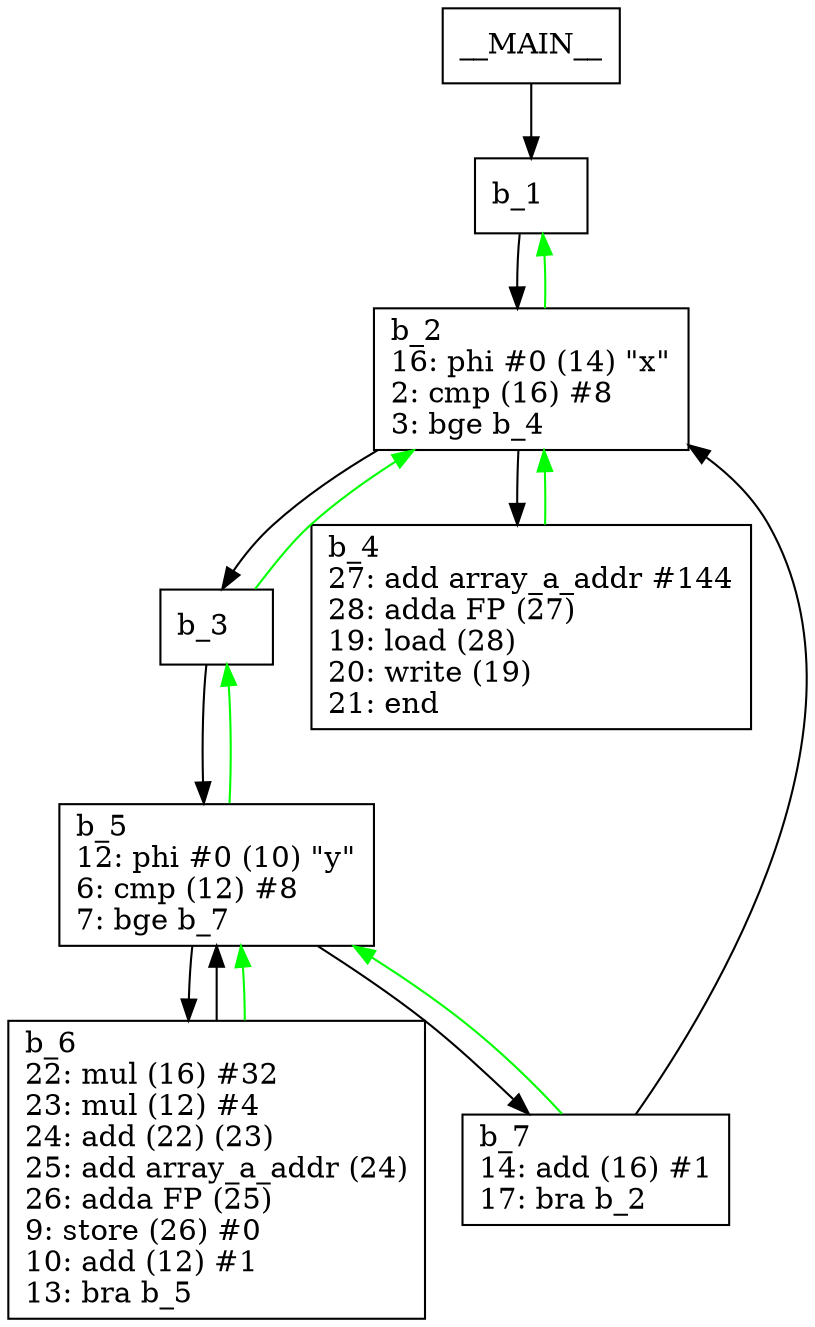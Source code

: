 digraph Computation {
node [shape=box];
__MAIN__ -> b_1;
b_1 [label="b_1\l"]
b_1 -> b_2;
b_2 [label="b_2\l16: phi #0 (14) \"x\"\l2: cmp (16) #8\l3: bge b_4\l"]
b_2 -> b_3;
b_3 [label="b_3\l"]
b_3 -> b_5;
b_5 [label="b_5\l12: phi #0 (10) \"y\"\l6: cmp (12) #8\l7: bge b_7\l"]
b_5 -> b_6;
b_6 [label="b_6\l22: mul (16) #32\l23: mul (12) #4\l24: add (22) (23)\l25: add array_a_addr (24)\l26: adda FP (25)\l9: store (26) #0\l10: add (12) #1\l13: bra b_5\l"]
b_6 -> b_5;
b_6 -> b_5[color="green"];
b_5 -> b_7;
b_7 [label="b_7\l14: add (16) #1\l17: bra b_2\l"]
b_7 -> b_2;
b_7 -> b_5[color="green"];
b_5 -> b_3[color="green"];
b_3 -> b_2[color="green"];
b_2 -> b_4;
b_4 [label="b_4\l27: add array_a_addr #144\l28: adda FP (27)\l19: load (28)\l20: write (19)\l21: end\l"]
b_4 -> b_2[color="green"];
b_2 -> b_1[color="green"];
}